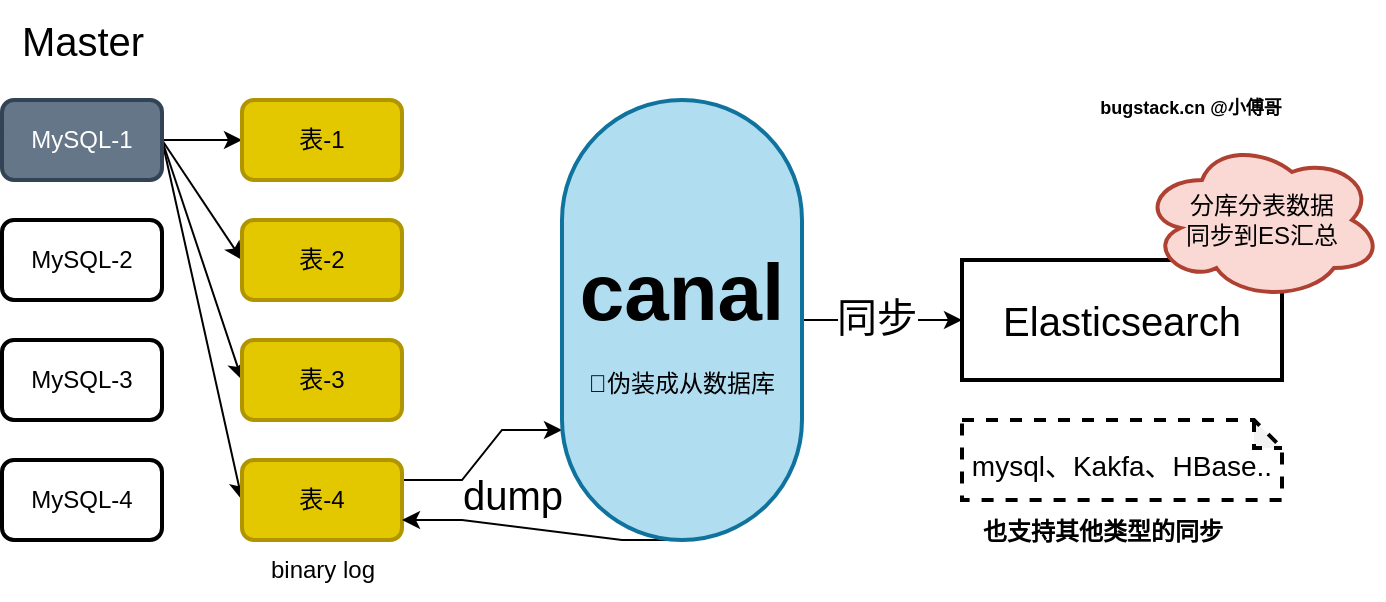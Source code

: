 <mxfile version="20.2.8" type="device"><diagram id="lkNHyiTz5CNMrAQBIg8S" name="第 1 页"><mxGraphModel dx="993" dy="468" grid="0" gridSize="10" guides="1" tooltips="1" connect="1" arrows="1" fold="1" page="0" pageScale="1" pageWidth="900" pageHeight="1600" math="0" shadow="0"><root><mxCell id="0"/><mxCell id="1" parent="0"/><mxCell id="n9-7gnZtWna55MFH4ImU-11" style="edgeStyle=orthogonalEdgeStyle;rounded=0;orthogonalLoop=1;jettySize=auto;html=1;exitX=1;exitY=0.5;exitDx=0;exitDy=0;entryX=0;entryY=0.5;entryDx=0;entryDy=0;" edge="1" parent="1" source="n9-7gnZtWna55MFH4ImU-1" target="n9-7gnZtWna55MFH4ImU-7"><mxGeometry relative="1" as="geometry"/></mxCell><mxCell id="n9-7gnZtWna55MFH4ImU-12" style="rounded=0;orthogonalLoop=1;jettySize=auto;html=1;exitX=1;exitY=0.5;exitDx=0;exitDy=0;entryX=0;entryY=0.5;entryDx=0;entryDy=0;" edge="1" parent="1" source="n9-7gnZtWna55MFH4ImU-1" target="n9-7gnZtWna55MFH4ImU-8"><mxGeometry relative="1" as="geometry"/></mxCell><mxCell id="n9-7gnZtWna55MFH4ImU-13" style="edgeStyle=none;rounded=0;orthogonalLoop=1;jettySize=auto;html=1;exitX=1;exitY=0.5;exitDx=0;exitDy=0;entryX=0;entryY=0.5;entryDx=0;entryDy=0;" edge="1" parent="1" source="n9-7gnZtWna55MFH4ImU-1" target="n9-7gnZtWna55MFH4ImU-9"><mxGeometry relative="1" as="geometry"><mxPoint x="180" y="320" as="targetPoint"/></mxGeometry></mxCell><mxCell id="n9-7gnZtWna55MFH4ImU-14" style="edgeStyle=none;rounded=0;orthogonalLoop=1;jettySize=auto;html=1;exitX=1;exitY=0.5;exitDx=0;exitDy=0;entryX=0;entryY=0.5;entryDx=0;entryDy=0;" edge="1" parent="1" source="n9-7gnZtWna55MFH4ImU-1" target="n9-7gnZtWna55MFH4ImU-10"><mxGeometry relative="1" as="geometry"/></mxCell><mxCell id="n9-7gnZtWna55MFH4ImU-1" value="MySQL-1" style="rounded=1;whiteSpace=wrap;html=1;strokeWidth=2;fillColor=#647687;fontColor=#ffffff;strokeColor=#314354;" vertex="1" parent="1"><mxGeometry x="80" y="200" width="80" height="40" as="geometry"/></mxCell><mxCell id="n9-7gnZtWna55MFH4ImU-4" value="MySQL-2" style="rounded=1;whiteSpace=wrap;html=1;strokeWidth=2;" vertex="1" parent="1"><mxGeometry x="80" y="260" width="80" height="40" as="geometry"/></mxCell><mxCell id="n9-7gnZtWna55MFH4ImU-5" value="MySQL-3" style="rounded=1;whiteSpace=wrap;html=1;strokeWidth=2;" vertex="1" parent="1"><mxGeometry x="80" y="320" width="80" height="40" as="geometry"/></mxCell><mxCell id="n9-7gnZtWna55MFH4ImU-6" value="MySQL-4" style="rounded=1;whiteSpace=wrap;html=1;strokeWidth=2;" vertex="1" parent="1"><mxGeometry x="80" y="380" width="80" height="40" as="geometry"/></mxCell><mxCell id="n9-7gnZtWna55MFH4ImU-7" value="表-1" style="rounded=1;whiteSpace=wrap;html=1;strokeWidth=2;fillColor=#e3c800;fontColor=#000000;strokeColor=#B09500;" vertex="1" parent="1"><mxGeometry x="200" y="200" width="80" height="40" as="geometry"/></mxCell><mxCell id="n9-7gnZtWna55MFH4ImU-8" value="表-2" style="rounded=1;whiteSpace=wrap;html=1;strokeWidth=2;fillColor=#e3c800;fontColor=#000000;strokeColor=#B09500;" vertex="1" parent="1"><mxGeometry x="200" y="260" width="80" height="40" as="geometry"/></mxCell><mxCell id="n9-7gnZtWna55MFH4ImU-9" value="表-3" style="rounded=1;whiteSpace=wrap;html=1;strokeWidth=2;fillColor=#e3c800;fontColor=#000000;strokeColor=#B09500;" vertex="1" parent="1"><mxGeometry x="200" y="320" width="80" height="40" as="geometry"/></mxCell><mxCell id="n9-7gnZtWna55MFH4ImU-17" style="edgeStyle=entityRelationEdgeStyle;rounded=0;orthogonalLoop=1;jettySize=auto;html=1;exitX=1;exitY=0.25;exitDx=0;exitDy=0;entryX=0;entryY=0.75;entryDx=0;entryDy=0;fontSize=40;" edge="1" parent="1" source="n9-7gnZtWna55MFH4ImU-10" target="n9-7gnZtWna55MFH4ImU-15"><mxGeometry relative="1" as="geometry"/></mxCell><mxCell id="n9-7gnZtWna55MFH4ImU-10" value="表-4" style="rounded=1;whiteSpace=wrap;html=1;strokeWidth=2;fillColor=#e3c800;fontColor=#000000;strokeColor=#B09500;" vertex="1" parent="1"><mxGeometry x="200" y="380" width="80" height="40" as="geometry"/></mxCell><mxCell id="n9-7gnZtWna55MFH4ImU-18" style="edgeStyle=entityRelationEdgeStyle;rounded=0;orthogonalLoop=1;jettySize=auto;html=1;exitX=0.5;exitY=1;exitDx=0;exitDy=0;entryX=1;entryY=0.75;entryDx=0;entryDy=0;fontSize=40;" edge="1" parent="1" source="n9-7gnZtWna55MFH4ImU-15" target="n9-7gnZtWna55MFH4ImU-10"><mxGeometry relative="1" as="geometry"/></mxCell><mxCell id="n9-7gnZtWna55MFH4ImU-22" style="edgeStyle=entityRelationEdgeStyle;rounded=0;orthogonalLoop=1;jettySize=auto;html=1;exitX=1;exitY=0.5;exitDx=0;exitDy=0;fontSize=20;" edge="1" parent="1" source="n9-7gnZtWna55MFH4ImU-15" target="n9-7gnZtWna55MFH4ImU-21"><mxGeometry relative="1" as="geometry"/></mxCell><mxCell id="n9-7gnZtWna55MFH4ImU-23" value="同步" style="edgeLabel;html=1;align=center;verticalAlign=middle;resizable=0;points=[];fontSize=20;" vertex="1" connectable="0" parent="n9-7gnZtWna55MFH4ImU-22"><mxGeometry x="-0.085" y="2" relative="1" as="geometry"><mxPoint as="offset"/></mxGeometry></mxCell><mxCell id="n9-7gnZtWna55MFH4ImU-15" value="&lt;b&gt;&lt;font style=&quot;font-size: 40px;&quot;&gt;canal&lt;/font&gt;&lt;/b&gt;&lt;br&gt;&lt;br&gt;🥸伪装成从数据库" style="rounded=1;whiteSpace=wrap;html=1;strokeWidth=2;arcSize=50;fillColor=#b1ddf0;strokeColor=#10739e;" vertex="1" parent="1"><mxGeometry x="360" y="200" width="120" height="220" as="geometry"/></mxCell><mxCell id="n9-7gnZtWna55MFH4ImU-19" value="&lt;font style=&quot;font-size: 20px;&quot;&gt;dump&lt;/font&gt;" style="text;html=1;align=center;verticalAlign=middle;resizable=0;points=[];autosize=1;strokeColor=none;fillColor=none;fontSize=40;" vertex="1" parent="1"><mxGeometry x="300" y="360" width="70" height="60" as="geometry"/></mxCell><mxCell id="n9-7gnZtWna55MFH4ImU-20" value="Master" style="text;html=1;align=center;verticalAlign=middle;resizable=0;points=[];autosize=1;strokeColor=none;fillColor=none;fontSize=20;" vertex="1" parent="1"><mxGeometry x="80" y="150" width="80" height="40" as="geometry"/></mxCell><mxCell id="n9-7gnZtWna55MFH4ImU-21" value="Elasticsearch" style="rounded=0;whiteSpace=wrap;html=1;strokeWidth=2;fontSize=20;" vertex="1" parent="1"><mxGeometry x="560" y="280" width="160" height="60" as="geometry"/></mxCell><mxCell id="n9-7gnZtWna55MFH4ImU-25" value="&lt;span style=&quot;font-size: 14px;&quot;&gt;mysql、Kakfa、HBase..&lt;/span&gt;" style="shape=note;whiteSpace=wrap;html=1;backgroundOutline=1;darkOpacity=0.05;strokeWidth=2;fontSize=20;size=14;dashed=1;" vertex="1" parent="1"><mxGeometry x="560" y="360" width="160" height="40" as="geometry"/></mxCell><mxCell id="n9-7gnZtWna55MFH4ImU-26" value="&lt;font style=&quot;font-size: 12px;&quot;&gt;&lt;b&gt;也支持其他类型的同步&lt;/b&gt;&lt;/font&gt;" style="text;html=1;align=center;verticalAlign=middle;resizable=0;points=[];autosize=1;strokeColor=none;fillColor=none;fontSize=14;" vertex="1" parent="1"><mxGeometry x="560" y="400" width="140" height="30" as="geometry"/></mxCell><mxCell id="n9-7gnZtWna55MFH4ImU-27" value="分库分表数据&lt;br&gt;同步到ES汇总" style="ellipse;shape=cloud;whiteSpace=wrap;html=1;strokeWidth=2;fontSize=12;fillColor=#fad9d5;strokeColor=#ae4132;" vertex="1" parent="1"><mxGeometry x="650" y="220" width="120" height="80" as="geometry"/></mxCell><mxCell id="n9-7gnZtWna55MFH4ImU-28" value="binary log" style="text;html=1;align=center;verticalAlign=middle;resizable=0;points=[];autosize=1;strokeColor=none;fillColor=none;fontSize=12;" vertex="1" parent="1"><mxGeometry x="200" y="420" width="80" height="30" as="geometry"/></mxCell><mxCell id="n9-7gnZtWna55MFH4ImU-29" value="&lt;font style=&quot;font-size: 9px;&quot;&gt;&lt;b&gt;bugstack.cn @小傅哥&lt;/b&gt;&lt;/font&gt;" style="text;html=1;align=center;verticalAlign=middle;resizable=0;points=[];autosize=1;strokeColor=none;fillColor=none;fontSize=12;" vertex="1" parent="1"><mxGeometry x="619" y="190" width="109" height="26" as="geometry"/></mxCell></root></mxGraphModel></diagram></mxfile>